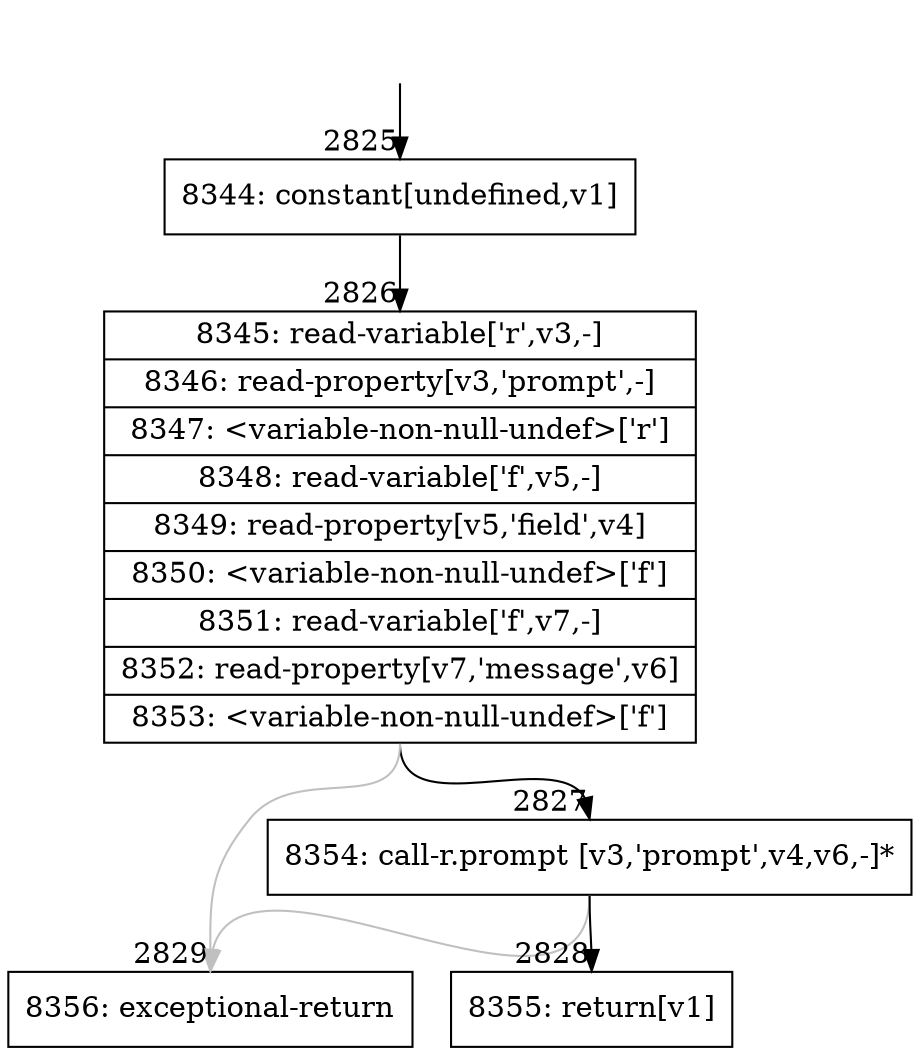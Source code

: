 digraph {
rankdir="TD"
BB_entry219[shape=none,label=""];
BB_entry219 -> BB2825 [tailport=s, headport=n, headlabel="    2825"]
BB2825 [shape=record label="{8344: constant[undefined,v1]}" ] 
BB2825 -> BB2826 [tailport=s, headport=n, headlabel="      2826"]
BB2826 [shape=record label="{8345: read-variable['r',v3,-]|8346: read-property[v3,'prompt',-]|8347: \<variable-non-null-undef\>['r']|8348: read-variable['f',v5,-]|8349: read-property[v5,'field',v4]|8350: \<variable-non-null-undef\>['f']|8351: read-variable['f',v7,-]|8352: read-property[v7,'message',v6]|8353: \<variable-non-null-undef\>['f']}" ] 
BB2826 -> BB2827 [tailport=s, headport=n, headlabel="      2827"]
BB2826 -> BB2829 [tailport=s, headport=n, color=gray, headlabel="      2829"]
BB2827 [shape=record label="{8354: call-r.prompt [v3,'prompt',v4,v6,-]*}" ] 
BB2827 -> BB2828 [tailport=s, headport=n, headlabel="      2828"]
BB2827 -> BB2829 [tailport=s, headport=n, color=gray]
BB2828 [shape=record label="{8355: return[v1]}" ] 
BB2829 [shape=record label="{8356: exceptional-return}" ] 
//#$~ 2555
}
